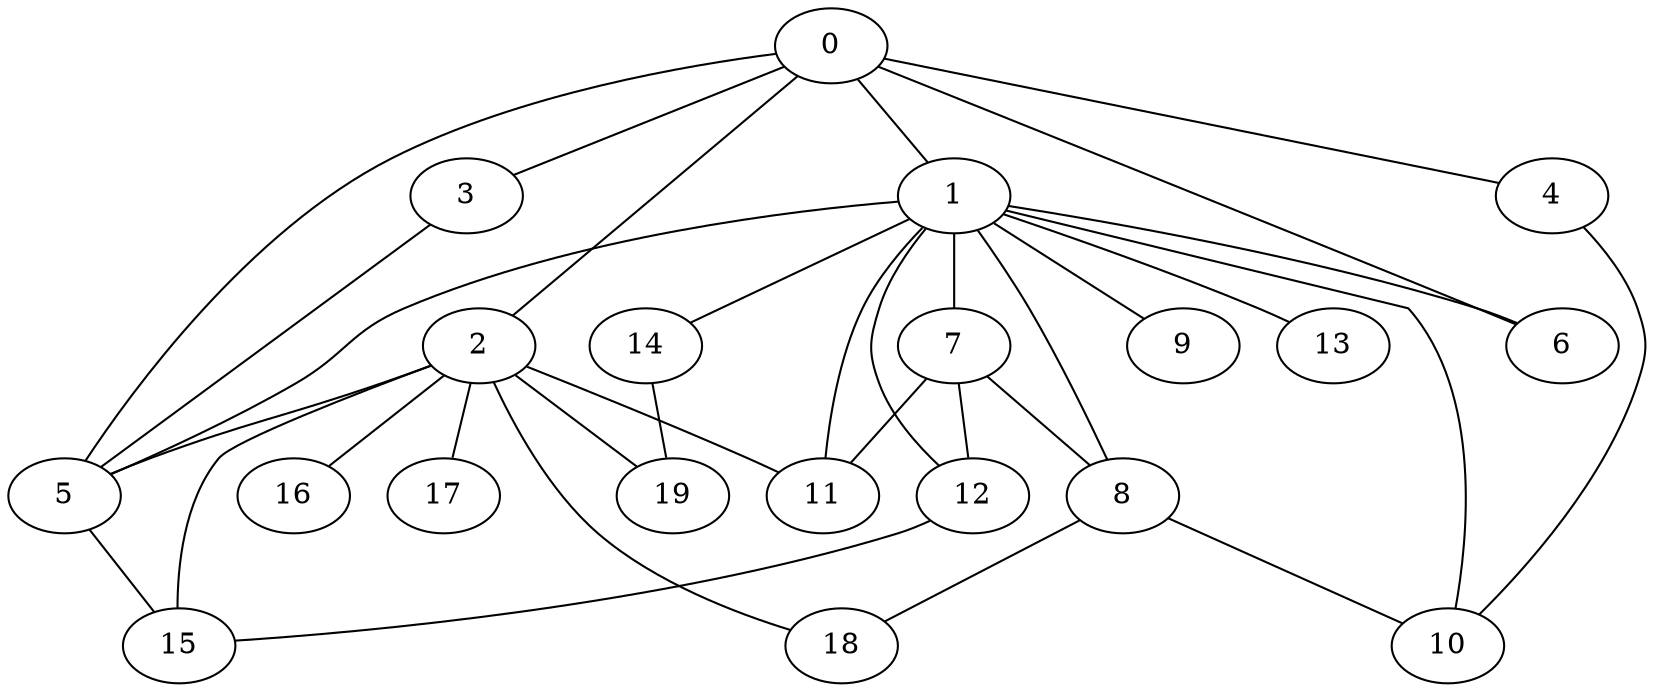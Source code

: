graph graphname {0--1
0--2
0--3
0--4
0--5
0--6
1--5
1--6
1--7
1--8
1--9
1--10
1--11
1--12
1--13
1--14
2--5
2--11
2--15
2--16
2--17
2--18
2--19
3--5
4--10
5--15
7--8
7--11
7--12
8--10
8--18
12--15
14--19
}